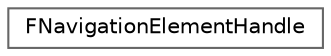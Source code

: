 digraph "Graphical Class Hierarchy"
{
 // INTERACTIVE_SVG=YES
 // LATEX_PDF_SIZE
  bgcolor="transparent";
  edge [fontname=Helvetica,fontsize=10,labelfontname=Helvetica,labelfontsize=10];
  node [fontname=Helvetica,fontsize=10,shape=box,height=0.2,width=0.4];
  rankdir="LR";
  Node0 [id="Node000000",label="FNavigationElementHandle",height=0.2,width=0.4,color="grey40", fillcolor="white", style="filled",URL="$df/dfa/structFNavigationElementHandle.html",tooltip="Structure used to identify a unique navigation element registered in the Navigation system."];
}
